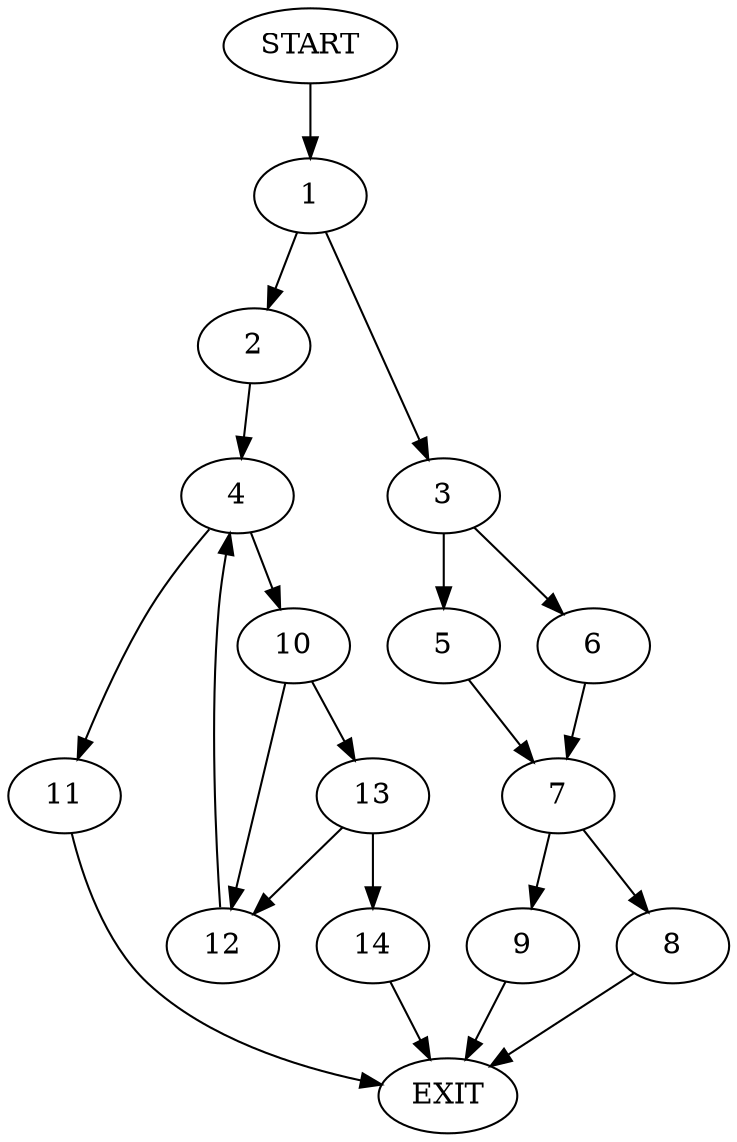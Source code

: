 digraph {
0 [label="START"]
15 [label="EXIT"]
0 -> 1
1 -> 2
1 -> 3
2 -> 4
3 -> 5
3 -> 6
5 -> 7
6 -> 7
7 -> 8
7 -> 9
9 -> 15
8 -> 15
4 -> 10
4 -> 11
10 -> 12
10 -> 13
11 -> 15
12 -> 4
13 -> 12
13 -> 14
14 -> 15
}

